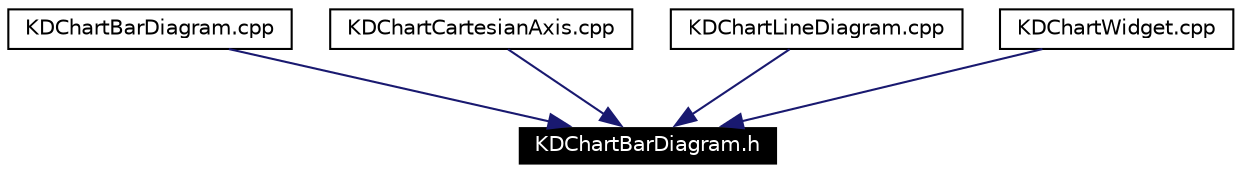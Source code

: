 digraph G
{
  edge [fontname="Helvetica",fontsize=10,labelfontname="Helvetica",labelfontsize=10];
  node [fontname="Helvetica",fontsize=10,shape=record];
  Node1092 [label="KDChartBarDiagram.h",height=0.2,width=0.4,color="white", fillcolor="black", style="filled" fontcolor="white"];
  Node1093 -> Node1092 [color="midnightblue",fontsize=10,style="solid",fontname="Helvetica"];
  Node1093 [label="KDChartBarDiagram.cpp",height=0.2,width=0.4,color="black",URL="$_k_d_chart_bar_diagram_8cpp.html"];
  Node1094 -> Node1092 [color="midnightblue",fontsize=10,style="solid",fontname="Helvetica"];
  Node1094 [label="KDChartCartesianAxis.cpp",height=0.2,width=0.4,color="black",URL="$_k_d_chart_cartesian_axis_8cpp.html"];
  Node1095 -> Node1092 [color="midnightblue",fontsize=10,style="solid",fontname="Helvetica"];
  Node1095 [label="KDChartLineDiagram.cpp",height=0.2,width=0.4,color="black",URL="$_k_d_chart_line_diagram_8cpp.html"];
  Node1096 -> Node1092 [color="midnightblue",fontsize=10,style="solid",fontname="Helvetica"];
  Node1096 [label="KDChartWidget.cpp",height=0.2,width=0.4,color="black",URL="$_k_d_chart_widget_8cpp.html"];
}
